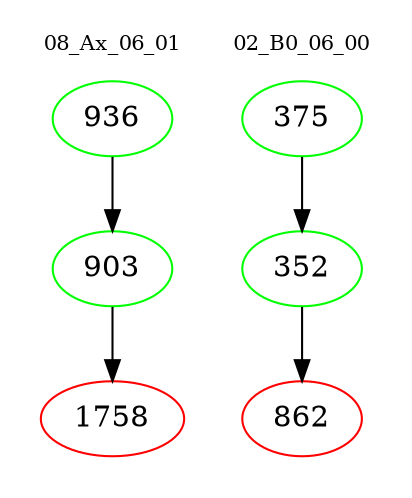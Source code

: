 digraph{
subgraph cluster_0 {
color = white
label = "08_Ax_06_01";
fontsize=10;
T0_936 [label="936", color="green"]
T0_936 -> T0_903 [color="black"]
T0_903 [label="903", color="green"]
T0_903 -> T0_1758 [color="black"]
T0_1758 [label="1758", color="red"]
}
subgraph cluster_1 {
color = white
label = "02_B0_06_00";
fontsize=10;
T1_375 [label="375", color="green"]
T1_375 -> T1_352 [color="black"]
T1_352 [label="352", color="green"]
T1_352 -> T1_862 [color="black"]
T1_862 [label="862", color="red"]
}
}
